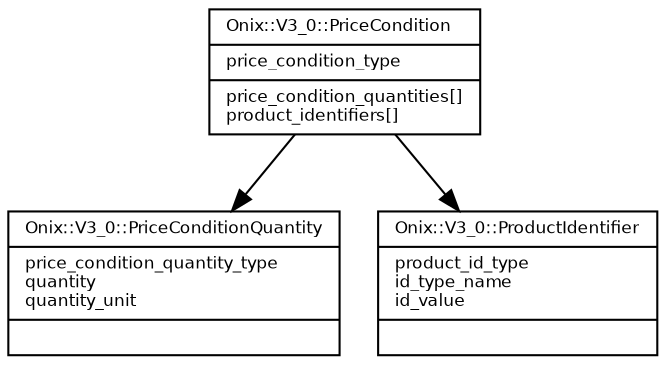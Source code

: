 digraph G {
  fontname = "Bitstream Vera Sans"
  fontsize = 8

  node [
    fontname = "Bitstream Vera Sans"
    fontsize = 8
    shape = "record"
  ]

  edge [
    fontname = "Bitstream Vera Sans"
    fontsize = 8
  ]

  PriceCondition [
    label = "{Onix::V3_0::PriceCondition\l|price_condition_type\l|price_condition_quantities[]\lproduct_identifiers[]\l}"
  ]

  PriceCondition -> PriceConditionQuantity [arrowhead=normal]
  PriceCondition -> ProductIdentifier [arrowhead=normal]

  PriceConditionQuantity [
    label = "{Onix::V3_0::PriceConditionQuantity\l|price_condition_quantity_type\lquantity\lquantity_unit\l|\l}"
  ]




  ProductIdentifier [
    label = "{Onix::V3_0::ProductIdentifier\l|product_id_type\lid_type_name\lid_value\l|\l}"
  ]




}
